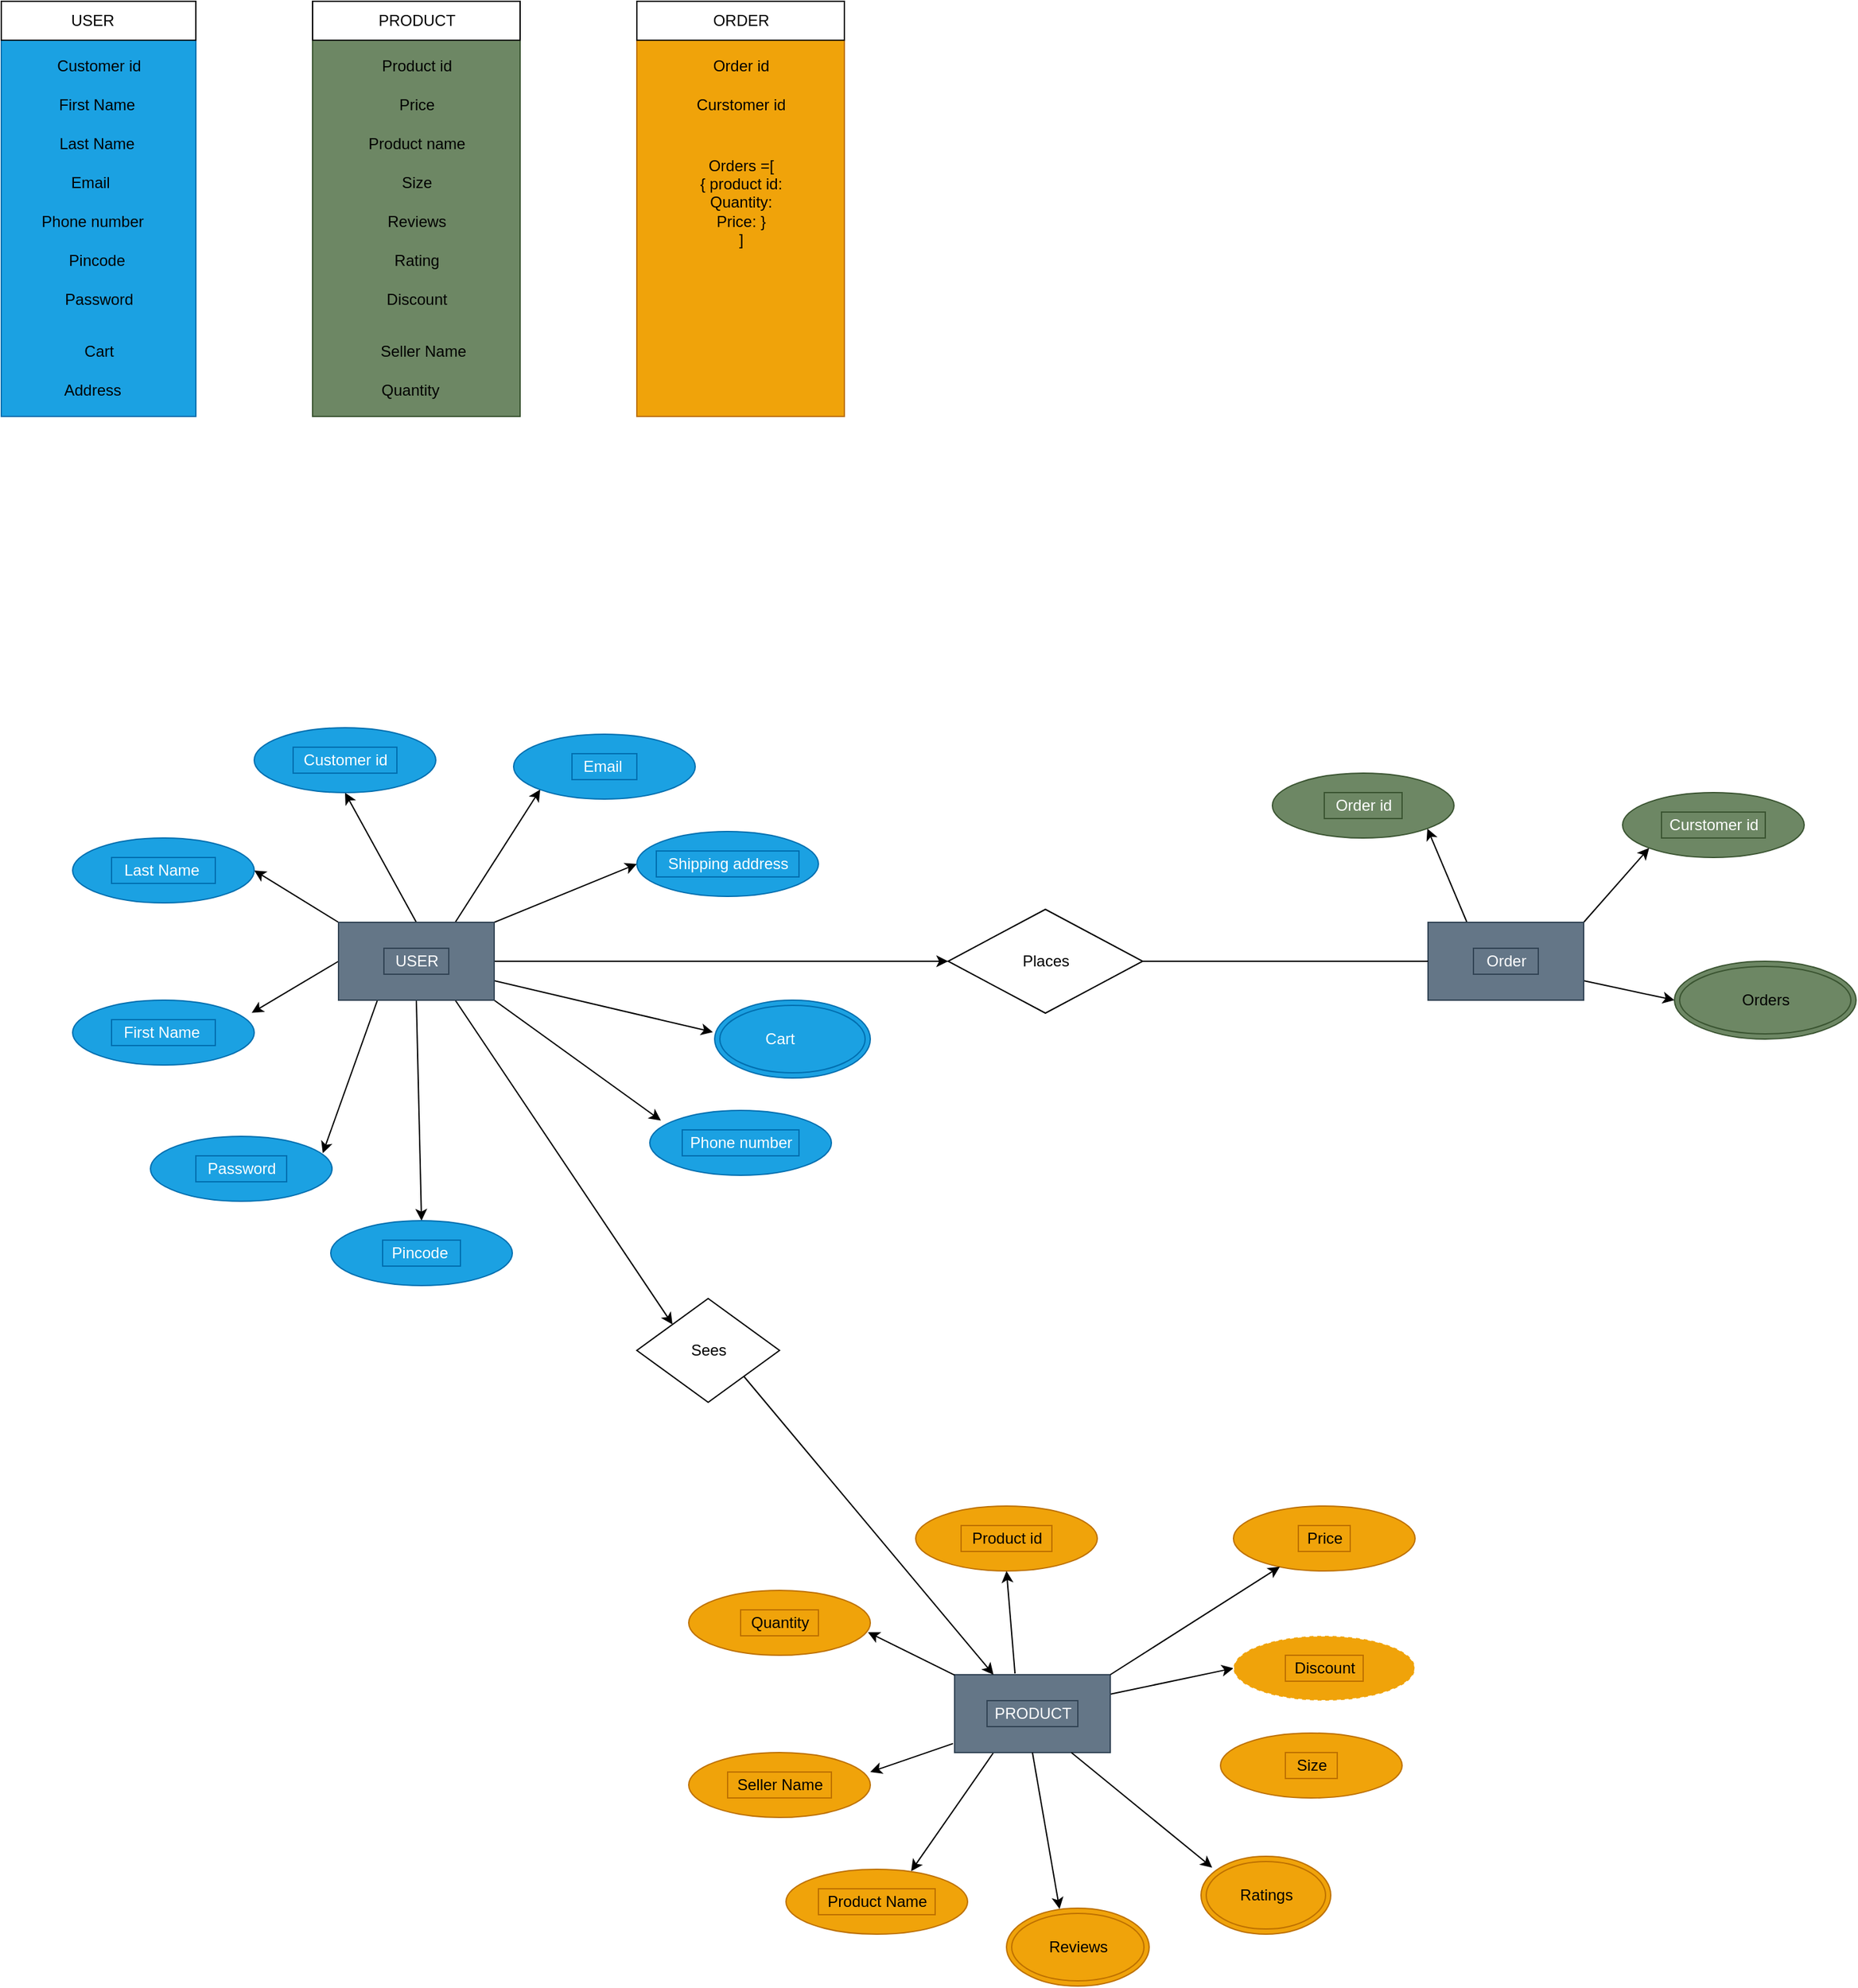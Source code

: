 <mxfile>
    <diagram id="D5lTm2183r1GBD4SMA7q" name="Page-1">
        <mxGraphModel dx="1600" dy="1044" grid="1" gridSize="10" guides="1" tooltips="1" connect="1" arrows="1" fold="1" page="1" pageScale="1" pageWidth="827" pageHeight="1169" math="0" shadow="0">
            <root>
                <mxCell id="0"/>
                <mxCell id="1" parent="0"/>
                <mxCell id="2" value="" style="whiteSpace=wrap;html=1;fillColor=#1ba1e2;strokeColor=#006EAF;fontColor=#ffffff;" vertex="1" parent="1">
                    <mxGeometry x="20" y="80" width="150" height="290" as="geometry"/>
                </mxCell>
                <mxCell id="3" value="Customer id" style="text;html=1;resizable=0;autosize=1;align=center;verticalAlign=middle;points=[];fillColor=none;strokeColor=none;rounded=0;" vertex="1" parent="1">
                    <mxGeometry x="55" y="90" width="80" height="20" as="geometry"/>
                </mxCell>
                <mxCell id="4" value="First Name&amp;nbsp;" style="text;html=1;resizable=0;autosize=1;align=center;verticalAlign=middle;points=[];fillColor=none;strokeColor=none;rounded=0;" vertex="1" parent="1">
                    <mxGeometry x="55" y="120" width="80" height="20" as="geometry"/>
                </mxCell>
                <mxCell id="5" value="Last Name&amp;nbsp;" style="text;html=1;resizable=0;autosize=1;align=center;verticalAlign=middle;points=[];fillColor=none;strokeColor=none;rounded=0;" vertex="1" parent="1">
                    <mxGeometry x="55" y="150" width="80" height="20" as="geometry"/>
                </mxCell>
                <mxCell id="6" value="Email&amp;nbsp;" style="text;html=1;resizable=0;autosize=1;align=center;verticalAlign=middle;points=[];fillColor=none;strokeColor=none;rounded=0;" vertex="1" parent="1">
                    <mxGeometry x="65" y="180" width="50" height="20" as="geometry"/>
                </mxCell>
                <mxCell id="7" value="Phone number" style="text;html=1;resizable=0;autosize=1;align=center;verticalAlign=middle;points=[];fillColor=none;strokeColor=none;rounded=0;" vertex="1" parent="1">
                    <mxGeometry x="45" y="210" width="90" height="20" as="geometry"/>
                </mxCell>
                <mxCell id="8" value="Pincode&amp;nbsp;" style="text;html=1;resizable=0;autosize=1;align=center;verticalAlign=middle;points=[];fillColor=none;strokeColor=none;rounded=0;" vertex="1" parent="1">
                    <mxGeometry x="65" y="240" width="60" height="20" as="geometry"/>
                </mxCell>
                <mxCell id="9" value="Password" style="text;html=1;resizable=0;autosize=1;align=center;verticalAlign=middle;points=[];fillColor=none;strokeColor=none;rounded=0;" vertex="1" parent="1">
                    <mxGeometry x="60" y="270" width="70" height="20" as="geometry"/>
                </mxCell>
                <mxCell id="10" value="Cart" style="text;html=1;resizable=0;autosize=1;align=center;verticalAlign=middle;points=[];fillColor=none;strokeColor=none;rounded=0;" vertex="1" parent="1">
                    <mxGeometry x="75" y="310" width="40" height="20" as="geometry"/>
                </mxCell>
                <mxCell id="11" value="Address" style="text;html=1;resizable=0;autosize=1;align=center;verticalAlign=middle;points=[];fillColor=none;strokeColor=none;rounded=0;" vertex="1" parent="1">
                    <mxGeometry x="60" y="340" width="60" height="20" as="geometry"/>
                </mxCell>
                <mxCell id="12" value="" style="whiteSpace=wrap;html=1;fillColor=#6d8764;strokeColor=#3A5431;fontColor=#ffffff;" vertex="1" parent="1">
                    <mxGeometry x="260" y="80" width="160" height="290" as="geometry"/>
                </mxCell>
                <mxCell id="14" value="Product id" style="text;html=1;resizable=0;autosize=1;align=center;verticalAlign=middle;points=[];fillColor=none;strokeColor=none;rounded=0;" vertex="1" parent="1">
                    <mxGeometry x="305" y="90" width="70" height="20" as="geometry"/>
                </mxCell>
                <mxCell id="15" value="Price" style="text;html=1;resizable=0;autosize=1;align=center;verticalAlign=middle;points=[];fillColor=none;strokeColor=none;rounded=0;" vertex="1" parent="1">
                    <mxGeometry x="320" y="120" width="40" height="20" as="geometry"/>
                </mxCell>
                <mxCell id="16" value="Product name" style="text;html=1;resizable=0;autosize=1;align=center;verticalAlign=middle;points=[];fillColor=none;strokeColor=none;rounded=0;" vertex="1" parent="1">
                    <mxGeometry x="295" y="150" width="90" height="20" as="geometry"/>
                </mxCell>
                <mxCell id="17" value="Size" style="text;html=1;resizable=0;autosize=1;align=center;verticalAlign=middle;points=[];fillColor=none;strokeColor=none;rounded=0;" vertex="1" parent="1">
                    <mxGeometry x="320" y="180" width="40" height="20" as="geometry"/>
                </mxCell>
                <mxCell id="18" value="Reviews" style="text;html=1;resizable=0;autosize=1;align=center;verticalAlign=middle;points=[];fillColor=none;strokeColor=none;rounded=0;" vertex="1" parent="1">
                    <mxGeometry x="310" y="210" width="60" height="20" as="geometry"/>
                </mxCell>
                <mxCell id="20" value="Rating" style="text;html=1;resizable=0;autosize=1;align=center;verticalAlign=middle;points=[];fillColor=none;strokeColor=none;rounded=0;" vertex="1" parent="1">
                    <mxGeometry x="315" y="240" width="50" height="20" as="geometry"/>
                </mxCell>
                <mxCell id="21" value="Discount" style="text;html=1;resizable=0;autosize=1;align=center;verticalAlign=middle;points=[];fillColor=none;strokeColor=none;rounded=0;" vertex="1" parent="1">
                    <mxGeometry x="310" y="270" width="60" height="20" as="geometry"/>
                </mxCell>
                <mxCell id="22" value="Seller Name" style="text;html=1;resizable=0;autosize=1;align=center;verticalAlign=middle;points=[];fillColor=none;strokeColor=none;rounded=0;" vertex="1" parent="1">
                    <mxGeometry x="305" y="310" width="80" height="20" as="geometry"/>
                </mxCell>
                <mxCell id="23" value="Quantity" style="text;html=1;resizable=0;autosize=1;align=center;verticalAlign=middle;points=[];fillColor=none;strokeColor=none;rounded=0;" vertex="1" parent="1">
                    <mxGeometry x="305" y="340" width="60" height="20" as="geometry"/>
                </mxCell>
                <mxCell id="24" value="" style="whiteSpace=wrap;html=1;" vertex="1" parent="1">
                    <mxGeometry x="20" y="50" width="150" height="30" as="geometry"/>
                </mxCell>
                <mxCell id="25" value="" style="whiteSpace=wrap;html=1;" vertex="1" parent="1">
                    <mxGeometry x="260" y="50" width="160" height="30" as="geometry"/>
                </mxCell>
                <mxCell id="26" value="" style="whiteSpace=wrap;html=1;fillColor=#f0a30a;strokeColor=#BD7000;fontColor=#000000;" vertex="1" parent="1">
                    <mxGeometry x="510" y="80" width="160" height="290" as="geometry"/>
                </mxCell>
                <mxCell id="27" value="Order id" style="text;html=1;resizable=0;autosize=1;align=center;verticalAlign=middle;points=[];fillColor=none;strokeColor=none;rounded=0;" vertex="1" parent="1">
                    <mxGeometry x="560" y="90" width="60" height="20" as="geometry"/>
                </mxCell>
                <mxCell id="28" value="Curstomer id" style="text;html=1;resizable=0;autosize=1;align=center;verticalAlign=middle;points=[];fillColor=none;strokeColor=none;rounded=0;" vertex="1" parent="1">
                    <mxGeometry x="550" y="120" width="80" height="20" as="geometry"/>
                </mxCell>
                <mxCell id="36" value="" style="whiteSpace=wrap;html=1;" vertex="1" parent="1">
                    <mxGeometry x="510" y="50" width="160" height="30" as="geometry"/>
                </mxCell>
                <mxCell id="37" value="Orders =[&lt;br&gt;{ product id:&lt;br&gt;Quantity:&lt;br&gt;Price: }&lt;br&gt;]" style="text;html=1;resizable=0;autosize=1;align=center;verticalAlign=middle;points=[];fillColor=none;strokeColor=none;rounded=0;" vertex="1" parent="1">
                    <mxGeometry x="550" y="170" width="80" height="70" as="geometry"/>
                </mxCell>
                <mxCell id="38" value="USER" style="text;html=1;resizable=0;autosize=1;align=center;verticalAlign=middle;points=[];fillColor=none;strokeColor=none;rounded=0;" vertex="1" parent="1">
                    <mxGeometry x="65" y="55" width="50" height="20" as="geometry"/>
                </mxCell>
                <mxCell id="40" value="PRODUCT" style="text;html=1;resizable=0;autosize=1;align=center;verticalAlign=middle;points=[];fillColor=none;strokeColor=none;rounded=0;" vertex="1" parent="1">
                    <mxGeometry x="305" y="55" width="70" height="20" as="geometry"/>
                </mxCell>
                <mxCell id="41" value="ORDER" style="text;html=1;resizable=0;autosize=1;align=center;verticalAlign=middle;points=[];fillColor=none;strokeColor=none;rounded=0;" vertex="1" parent="1">
                    <mxGeometry x="560" y="55" width="60" height="20" as="geometry"/>
                </mxCell>
                <mxCell id="137" style="edgeStyle=none;rounded=0;orthogonalLoop=1;jettySize=auto;html=1;exitX=0.75;exitY=1;exitDx=0;exitDy=0;entryX=0;entryY=0;entryDx=0;entryDy=0;" edge="1" parent="1" source="42" target="134">
                    <mxGeometry relative="1" as="geometry"/>
                </mxCell>
                <mxCell id="139" style="edgeStyle=none;rounded=0;orthogonalLoop=1;jettySize=auto;html=1;exitX=1;exitY=0.5;exitDx=0;exitDy=0;entryX=0;entryY=0.5;entryDx=0;entryDy=0;" edge="1" parent="1" source="42" target="105">
                    <mxGeometry relative="1" as="geometry"/>
                </mxCell>
                <mxCell id="140" style="edgeStyle=none;rounded=0;orthogonalLoop=1;jettySize=auto;html=1;exitX=0.25;exitY=1;exitDx=0;exitDy=0;entryX=0.949;entryY=0.259;entryDx=0;entryDy=0;entryPerimeter=0;" edge="1" parent="1" source="42" target="46">
                    <mxGeometry relative="1" as="geometry"/>
                </mxCell>
                <mxCell id="141" style="edgeStyle=none;rounded=0;orthogonalLoop=1;jettySize=auto;html=1;exitX=0.5;exitY=1;exitDx=0;exitDy=0;entryX=0.5;entryY=0;entryDx=0;entryDy=0;" edge="1" parent="1" source="42" target="44">
                    <mxGeometry relative="1" as="geometry"/>
                </mxCell>
                <mxCell id="142" style="edgeStyle=none;rounded=0;orthogonalLoop=1;jettySize=auto;html=1;exitX=0;exitY=0.5;exitDx=0;exitDy=0;entryX=0.986;entryY=0.196;entryDx=0;entryDy=0;entryPerimeter=0;" edge="1" parent="1" source="42" target="48">
                    <mxGeometry relative="1" as="geometry"/>
                </mxCell>
                <mxCell id="143" style="edgeStyle=none;rounded=0;orthogonalLoop=1;jettySize=auto;html=1;exitX=0;exitY=0;exitDx=0;exitDy=0;entryX=1;entryY=0.5;entryDx=0;entryDy=0;" edge="1" parent="1" source="42" target="52">
                    <mxGeometry relative="1" as="geometry"/>
                </mxCell>
                <mxCell id="144" style="edgeStyle=none;rounded=0;orthogonalLoop=1;jettySize=auto;html=1;exitX=0.5;exitY=0;exitDx=0;exitDy=0;entryX=0.5;entryY=1;entryDx=0;entryDy=0;" edge="1" parent="1" source="42" target="50">
                    <mxGeometry relative="1" as="geometry"/>
                </mxCell>
                <mxCell id="145" style="edgeStyle=none;rounded=0;orthogonalLoop=1;jettySize=auto;html=1;exitX=0.75;exitY=0;exitDx=0;exitDy=0;entryX=0;entryY=1;entryDx=0;entryDy=0;" edge="1" parent="1" source="42" target="54">
                    <mxGeometry relative="1" as="geometry"/>
                </mxCell>
                <mxCell id="146" style="edgeStyle=none;rounded=0;orthogonalLoop=1;jettySize=auto;html=1;exitX=1;exitY=0;exitDx=0;exitDy=0;entryX=0;entryY=0.5;entryDx=0;entryDy=0;" edge="1" parent="1" source="42" target="63">
                    <mxGeometry relative="1" as="geometry"/>
                </mxCell>
                <mxCell id="147" style="edgeStyle=none;rounded=0;orthogonalLoop=1;jettySize=auto;html=1;exitX=1;exitY=0.75;exitDx=0;exitDy=0;entryX=-0.01;entryY=0.292;entryDx=0;entryDy=0;entryPerimeter=0;" edge="1" parent="1" source="42">
                    <mxGeometry relative="1" as="geometry">
                        <mxPoint x="568.6" y="844.6" as="targetPoint"/>
                    </mxGeometry>
                </mxCell>
                <mxCell id="149" style="edgeStyle=none;rounded=0;orthogonalLoop=1;jettySize=auto;html=1;exitX=1;exitY=1;exitDx=0;exitDy=0;entryX=0.061;entryY=0.155;entryDx=0;entryDy=0;entryPerimeter=0;" edge="1" parent="1" source="42" target="61">
                    <mxGeometry relative="1" as="geometry"/>
                </mxCell>
                <mxCell id="42" value="" style="whiteSpace=wrap;html=1;fillColor=#647687;strokeColor=#314354;fontColor=#ffffff;" vertex="1" parent="1">
                    <mxGeometry x="280" y="760" width="120" height="60" as="geometry"/>
                </mxCell>
                <mxCell id="43" value="USER" style="text;html=1;resizable=0;autosize=1;align=center;verticalAlign=middle;points=[];fillColor=#647687;strokeColor=#314354;rounded=0;fontColor=#ffffff;" vertex="1" parent="1">
                    <mxGeometry x="315" y="780" width="50" height="20" as="geometry"/>
                </mxCell>
                <mxCell id="44" value="" style="ellipse;whiteSpace=wrap;html=1;fillColor=#1ba1e2;strokeColor=#006EAF;fontColor=#ffffff;" vertex="1" parent="1">
                    <mxGeometry x="274" y="990" width="140" height="50" as="geometry"/>
                </mxCell>
                <mxCell id="45" value="Pincode&amp;nbsp;" style="text;html=1;resizable=0;autosize=1;align=center;verticalAlign=middle;points=[];fillColor=#1ba1e2;strokeColor=#006EAF;rounded=0;fontColor=#ffffff;" vertex="1" parent="1">
                    <mxGeometry x="314" y="1005" width="60" height="20" as="geometry"/>
                </mxCell>
                <mxCell id="46" value="" style="ellipse;whiteSpace=wrap;html=1;fillColor=#1ba1e2;strokeColor=#006EAF;fontColor=#ffffff;" vertex="1" parent="1">
                    <mxGeometry x="135" y="925" width="140" height="50" as="geometry"/>
                </mxCell>
                <mxCell id="47" value="Password" style="text;html=1;resizable=0;autosize=1;align=center;verticalAlign=middle;points=[];fillColor=#1ba1e2;strokeColor=#006EAF;rounded=0;fontColor=#ffffff;" vertex="1" parent="1">
                    <mxGeometry x="170" y="940" width="70" height="20" as="geometry"/>
                </mxCell>
                <mxCell id="48" value="" style="ellipse;whiteSpace=wrap;html=1;fillColor=#1ba1e2;strokeColor=#006EAF;fontColor=#ffffff;" vertex="1" parent="1">
                    <mxGeometry x="75" y="820" width="140" height="50" as="geometry"/>
                </mxCell>
                <mxCell id="50" value="" style="ellipse;whiteSpace=wrap;html=1;fillColor=#1ba1e2;strokeColor=#006EAF;fontColor=#ffffff;" vertex="1" parent="1">
                    <mxGeometry x="215" y="610" width="140" height="50" as="geometry"/>
                </mxCell>
                <mxCell id="51" value="Customer id" style="text;html=1;resizable=0;autosize=1;align=center;verticalAlign=middle;points=[];fillColor=#1ba1e2;strokeColor=#006EAF;rounded=0;fontColor=#ffffff;" vertex="1" parent="1">
                    <mxGeometry x="245" y="625" width="80" height="20" as="geometry"/>
                </mxCell>
                <mxCell id="52" value="" style="ellipse;whiteSpace=wrap;html=1;fillColor=#1ba1e2;strokeColor=#006EAF;fontColor=#ffffff;" vertex="1" parent="1">
                    <mxGeometry x="75" y="695" width="140" height="50" as="geometry"/>
                </mxCell>
                <mxCell id="53" value="Last Name&amp;nbsp;" style="text;html=1;resizable=0;autosize=1;align=center;verticalAlign=middle;points=[];fillColor=#1ba1e2;strokeColor=#006EAF;rounded=0;fontColor=#ffffff;" vertex="1" parent="1">
                    <mxGeometry x="105" y="710" width="80" height="20" as="geometry"/>
                </mxCell>
                <mxCell id="54" value="" style="ellipse;whiteSpace=wrap;html=1;fillColor=#1ba1e2;strokeColor=#006EAF;fontColor=#ffffff;" vertex="1" parent="1">
                    <mxGeometry x="415" y="615" width="140" height="50" as="geometry"/>
                </mxCell>
                <mxCell id="55" value="Email&amp;nbsp;" style="text;html=1;resizable=0;autosize=1;align=center;verticalAlign=middle;points=[];fillColor=#1ba1e2;strokeColor=#006EAF;rounded=0;fontColor=#ffffff;" vertex="1" parent="1">
                    <mxGeometry x="460" y="630" width="50" height="20" as="geometry"/>
                </mxCell>
                <mxCell id="58" value="First Name&amp;nbsp;" style="text;html=1;resizable=0;autosize=1;align=center;verticalAlign=middle;points=[];fillColor=#1ba1e2;strokeColor=#006EAF;rounded=0;fontColor=#ffffff;" vertex="1" parent="1">
                    <mxGeometry x="105" y="835" width="80" height="20" as="geometry"/>
                </mxCell>
                <mxCell id="61" value="" style="ellipse;whiteSpace=wrap;html=1;fillColor=#1ba1e2;strokeColor=#006EAF;fontColor=#ffffff;" vertex="1" parent="1">
                    <mxGeometry x="520" y="905" width="140" height="50" as="geometry"/>
                </mxCell>
                <mxCell id="62" value="Phone number" style="text;html=1;resizable=0;autosize=1;align=center;verticalAlign=middle;points=[];fillColor=#1ba1e2;strokeColor=#006EAF;rounded=0;fontColor=#ffffff;" vertex="1" parent="1">
                    <mxGeometry x="545" y="920" width="90" height="20" as="geometry"/>
                </mxCell>
                <mxCell id="63" value="" style="ellipse;whiteSpace=wrap;html=1;fillColor=#1ba1e2;strokeColor=#006EAF;fontColor=#ffffff;" vertex="1" parent="1">
                    <mxGeometry x="510" y="690" width="140" height="50" as="geometry"/>
                </mxCell>
                <mxCell id="64" value="Shipping address" style="text;html=1;resizable=0;autosize=1;align=center;verticalAlign=middle;points=[];fillColor=#1ba1e2;strokeColor=#006EAF;rounded=0;fontColor=#ffffff;" vertex="1" parent="1">
                    <mxGeometry x="525" y="705" width="110" height="20" as="geometry"/>
                </mxCell>
                <mxCell id="156" style="edgeStyle=none;rounded=0;orthogonalLoop=1;jettySize=auto;html=1;exitX=0.25;exitY=1;exitDx=0;exitDy=0;entryX=0.689;entryY=0.029;entryDx=0;entryDy=0;entryPerimeter=0;" edge="1" parent="1" source="65" target="83">
                    <mxGeometry relative="1" as="geometry"/>
                </mxCell>
                <mxCell id="157" style="edgeStyle=none;rounded=0;orthogonalLoop=1;jettySize=auto;html=1;exitX=1;exitY=0.25;exitDx=0;exitDy=0;entryX=0;entryY=0.5;entryDx=0;entryDy=0;" edge="1" parent="1" source="65" target="69">
                    <mxGeometry relative="1" as="geometry"/>
                </mxCell>
                <mxCell id="65" value="" style="whiteSpace=wrap;html=1;fillColor=#647687;strokeColor=#314354;fontColor=#ffffff;" vertex="1" parent="1">
                    <mxGeometry x="755" y="1340" width="120" height="60" as="geometry"/>
                </mxCell>
                <mxCell id="66" value="PRODUCT" style="text;html=1;resizable=0;autosize=1;align=center;verticalAlign=middle;points=[];fillColor=#647687;strokeColor=#314354;rounded=0;fontColor=#ffffff;" vertex="1" parent="1">
                    <mxGeometry x="780" y="1360" width="70" height="20" as="geometry"/>
                </mxCell>
                <mxCell id="69" value="" style="ellipse;whiteSpace=wrap;html=1;fillColor=#f0a30a;fontColor=#000000;dashed=1;strokeColor=#FFFFFF;" vertex="1" parent="1">
                    <mxGeometry x="970" y="1310" width="140" height="50" as="geometry"/>
                </mxCell>
                <mxCell id="70" value="Discount" style="text;html=1;resizable=0;autosize=1;align=center;verticalAlign=middle;points=[];fillColor=#f0a30a;strokeColor=#BD7000;rounded=0;fontColor=#000000;" vertex="1" parent="1">
                    <mxGeometry x="1010" y="1325" width="60" height="20" as="geometry"/>
                </mxCell>
                <mxCell id="71" value="" style="ellipse;whiteSpace=wrap;html=1;fillColor=#f0a30a;strokeColor=#BD7000;fontColor=#000000;" vertex="1" parent="1">
                    <mxGeometry x="550" y="1400" width="140" height="50" as="geometry"/>
                </mxCell>
                <mxCell id="72" value="" style="ellipse;whiteSpace=wrap;html=1;fillColor=#f0a30a;strokeColor=#BD7000;fontColor=#000000;" vertex="1" parent="1">
                    <mxGeometry x="725" y="1210" width="140" height="50" as="geometry"/>
                </mxCell>
                <mxCell id="73" value="Product id" style="text;html=1;resizable=0;autosize=1;align=center;verticalAlign=middle;points=[];fillColor=#f0a30a;strokeColor=#BD7000;rounded=0;fontColor=#000000;" vertex="1" parent="1">
                    <mxGeometry x="760" y="1225" width="70" height="20" as="geometry"/>
                </mxCell>
                <mxCell id="74" value="" style="ellipse;whiteSpace=wrap;html=1;fillColor=#f0a30a;strokeColor=#BD7000;fontColor=#000000;" vertex="1" parent="1">
                    <mxGeometry x="550" y="1275" width="140" height="50" as="geometry"/>
                </mxCell>
                <mxCell id="75" value="Quantity" style="text;html=1;resizable=0;autosize=1;align=center;verticalAlign=middle;points=[];fillColor=#f0a30a;strokeColor=#BD7000;rounded=0;fontColor=#000000;" vertex="1" parent="1">
                    <mxGeometry x="590" y="1290" width="60" height="20" as="geometry"/>
                </mxCell>
                <mxCell id="76" value="" style="ellipse;whiteSpace=wrap;html=1;fillColor=#f0a30a;strokeColor=#BD7000;fontColor=#000000;" vertex="1" parent="1">
                    <mxGeometry x="970" y="1210" width="140" height="50" as="geometry"/>
                </mxCell>
                <mxCell id="77" value="Price" style="text;html=1;resizable=0;autosize=1;align=center;verticalAlign=middle;points=[];fillColor=#f0a30a;strokeColor=#BD7000;rounded=0;fontColor=#000000;" vertex="1" parent="1">
                    <mxGeometry x="1020" y="1225" width="40" height="20" as="geometry"/>
                </mxCell>
                <mxCell id="78" value="" style="ellipse;whiteSpace=wrap;html=1;fillColor=#f0a30a;strokeColor=#BD7000;fontColor=#000000;" vertex="1" parent="1">
                    <mxGeometry x="960" y="1385" width="140" height="50" as="geometry"/>
                </mxCell>
                <mxCell id="79" value="Size" style="text;html=1;resizable=0;autosize=1;align=center;verticalAlign=middle;points=[];fillColor=#f0a30a;strokeColor=#BD7000;rounded=0;fontColor=#000000;" vertex="1" parent="1">
                    <mxGeometry x="1010" y="1400" width="40" height="20" as="geometry"/>
                </mxCell>
                <mxCell id="80" value="Seller Name" style="text;html=1;resizable=0;autosize=1;align=center;verticalAlign=middle;points=[];fillColor=#f0a30a;strokeColor=#BD7000;rounded=0;fontColor=#000000;" vertex="1" parent="1">
                    <mxGeometry x="580" y="1415" width="80" height="20" as="geometry"/>
                </mxCell>
                <mxCell id="83" value="" style="ellipse;whiteSpace=wrap;html=1;fillColor=#f0a30a;strokeColor=#BD7000;fontColor=#000000;" vertex="1" parent="1">
                    <mxGeometry x="625" y="1490" width="140" height="50" as="geometry"/>
                </mxCell>
                <mxCell id="84" value="Product Name" style="text;html=1;resizable=0;autosize=1;align=center;verticalAlign=middle;points=[];fillColor=#f0a30a;strokeColor=#BD7000;rounded=0;fontColor=#000000;" vertex="1" parent="1">
                    <mxGeometry x="650" y="1505" width="90" height="20" as="geometry"/>
                </mxCell>
                <mxCell id="150" style="edgeStyle=none;rounded=0;orthogonalLoop=1;jettySize=auto;html=1;exitX=0.25;exitY=0;exitDx=0;exitDy=0;entryX=1;entryY=1;entryDx=0;entryDy=0;" edge="1" parent="1" source="85" target="92">
                    <mxGeometry relative="1" as="geometry"/>
                </mxCell>
                <mxCell id="151" style="edgeStyle=none;rounded=0;orthogonalLoop=1;jettySize=auto;html=1;exitX=1;exitY=0;exitDx=0;exitDy=0;entryX=0;entryY=1;entryDx=0;entryDy=0;" edge="1" parent="1" source="85" target="96">
                    <mxGeometry relative="1" as="geometry"/>
                </mxCell>
                <mxCell id="152" style="edgeStyle=none;rounded=0;orthogonalLoop=1;jettySize=auto;html=1;exitX=1;exitY=0.75;exitDx=0;exitDy=0;entryX=0;entryY=0.5;entryDx=0;entryDy=0;" edge="1" parent="1" source="85" target="132">
                    <mxGeometry relative="1" as="geometry"/>
                </mxCell>
                <mxCell id="85" value="" style="whiteSpace=wrap;html=1;fillColor=#647687;strokeColor=#314354;fontColor=#ffffff;" vertex="1" parent="1">
                    <mxGeometry x="1120" y="760" width="120" height="60" as="geometry"/>
                </mxCell>
                <mxCell id="86" value="Order" style="text;html=1;resizable=0;autosize=1;align=center;verticalAlign=middle;points=[];fillColor=#647687;strokeColor=#314354;rounded=0;fontColor=#ffffff;" vertex="1" parent="1">
                    <mxGeometry x="1155" y="780" width="50" height="20" as="geometry"/>
                </mxCell>
                <mxCell id="92" value="" style="ellipse;whiteSpace=wrap;html=1;fillColor=#6d8764;strokeColor=#3A5431;fontColor=#ffffff;" vertex="1" parent="1">
                    <mxGeometry x="1000" y="645" width="140" height="50" as="geometry"/>
                </mxCell>
                <mxCell id="93" value="Order id" style="text;html=1;resizable=0;autosize=1;align=center;verticalAlign=middle;points=[];fillColor=#6d8764;strokeColor=#3A5431;rounded=0;fontColor=#ffffff;" vertex="1" parent="1">
                    <mxGeometry x="1040" y="660" width="60" height="20" as="geometry"/>
                </mxCell>
                <mxCell id="96" value="" style="ellipse;whiteSpace=wrap;html=1;fillColor=#6d8764;strokeColor=#3A5431;fontColor=#ffffff;" vertex="1" parent="1">
                    <mxGeometry x="1270" y="660" width="140" height="50" as="geometry"/>
                </mxCell>
                <mxCell id="97" value="Curstomer id" style="text;html=1;resizable=0;autosize=1;align=center;verticalAlign=middle;points=[];fillColor=#6d8764;strokeColor=#3A5431;rounded=0;fontColor=#ffffff;" vertex="1" parent="1">
                    <mxGeometry x="1300" y="675" width="80" height="20" as="geometry"/>
                </mxCell>
                <mxCell id="105" value="" style="rhombus;whiteSpace=wrap;html=1;rotation=0;" vertex="1" parent="1">
                    <mxGeometry x="750" y="750" width="150" height="80" as="geometry"/>
                </mxCell>
                <mxCell id="106" value="Places" style="text;html=1;resizable=0;autosize=1;align=center;verticalAlign=middle;points=[];fillColor=none;strokeColor=none;rounded=0;rotation=0;" vertex="1" parent="1">
                    <mxGeometry x="800" y="780" width="50" height="20" as="geometry"/>
                </mxCell>
                <mxCell id="109" value="" style="ellipse;shape=doubleEllipse;whiteSpace=wrap;html=1;fillColor=#f0a30a;strokeColor=#BD7000;fontColor=#000000;" vertex="1" parent="1">
                    <mxGeometry x="795" y="1520" width="110" height="60" as="geometry"/>
                </mxCell>
                <mxCell id="110" value="&lt;font color=&quot;#000000&quot;&gt;Reviews&lt;/font&gt;" style="text;html=1;resizable=0;autosize=1;align=center;verticalAlign=middle;points=[];rounded=0;" vertex="1" parent="1">
                    <mxGeometry x="820" y="1540" width="60" height="20" as="geometry"/>
                </mxCell>
                <mxCell id="111" value="" style="ellipse;shape=doubleEllipse;whiteSpace=wrap;html=1;fillColor=#f0a30a;strokeColor=#BD7000;fontColor=#000000;" vertex="1" parent="1">
                    <mxGeometry x="945" y="1480" width="100" height="60" as="geometry"/>
                </mxCell>
                <mxCell id="112" value="&lt;span style=&quot;color: rgb(0 , 0 , 0)&quot;&gt;Ratings&lt;/span&gt;" style="text;html=1;resizable=0;autosize=1;align=center;verticalAlign=middle;points=[];fillColor=none;strokeColor=none;rounded=0;" vertex="1" parent="1">
                    <mxGeometry x="965" y="1500" width="60" height="20" as="geometry"/>
                </mxCell>
                <mxCell id="116" value="" style="endArrow=classic;html=1;entryX=1;entryY=0.3;entryDx=0;entryDy=0;entryPerimeter=0;exitX=-0.01;exitY=0.884;exitDx=0;exitDy=0;exitPerimeter=0;" edge="1" parent="1" source="65" target="71">
                    <mxGeometry width="50" height="50" relative="1" as="geometry">
                        <mxPoint x="770" y="1395" as="sourcePoint"/>
                        <mxPoint x="820" y="1345" as="targetPoint"/>
                    </mxGeometry>
                </mxCell>
                <mxCell id="117" value="" style="endArrow=classic;html=1;entryX=0.987;entryY=0.645;entryDx=0;entryDy=0;entryPerimeter=0;" edge="1" parent="1" source="65" target="74">
                    <mxGeometry width="50" height="50" relative="1" as="geometry">
                        <mxPoint x="770" y="1395" as="sourcePoint"/>
                        <mxPoint x="820" y="1345" as="targetPoint"/>
                    </mxGeometry>
                </mxCell>
                <mxCell id="118" value="" style="endArrow=classic;html=1;exitX=0.388;exitY=-0.015;exitDx=0;exitDy=0;exitPerimeter=0;entryX=0.5;entryY=1;entryDx=0;entryDy=0;" edge="1" parent="1" source="65" target="72">
                    <mxGeometry width="50" height="50" relative="1" as="geometry">
                        <mxPoint x="770" y="1395" as="sourcePoint"/>
                        <mxPoint x="800" y="1265" as="targetPoint"/>
                    </mxGeometry>
                </mxCell>
                <mxCell id="119" value="" style="endArrow=classic;html=1;exitX=1;exitY=0;exitDx=0;exitDy=0;" edge="1" parent="1" source="65" target="76">
                    <mxGeometry width="50" height="50" relative="1" as="geometry">
                        <mxPoint x="770" y="1395" as="sourcePoint"/>
                        <mxPoint x="820" y="1345" as="targetPoint"/>
                    </mxGeometry>
                </mxCell>
                <mxCell id="121" value="" style="endArrow=classic;html=1;entryX=0.086;entryY=0.145;entryDx=0;entryDy=0;entryPerimeter=0;exitX=0.75;exitY=1;exitDx=0;exitDy=0;" edge="1" parent="1" source="65" target="111">
                    <mxGeometry width="50" height="50" relative="1" as="geometry">
                        <mxPoint x="770" y="1395" as="sourcePoint"/>
                        <mxPoint x="820" y="1345" as="targetPoint"/>
                    </mxGeometry>
                </mxCell>
                <mxCell id="122" value="" style="endArrow=classic;html=1;entryX=0.372;entryY=0.01;entryDx=0;entryDy=0;entryPerimeter=0;exitX=0.5;exitY=1;exitDx=0;exitDy=0;" edge="1" parent="1" source="65" target="109">
                    <mxGeometry width="50" height="50" relative="1" as="geometry">
                        <mxPoint x="770" y="1395" as="sourcePoint"/>
                        <mxPoint x="820" y="1345" as="targetPoint"/>
                    </mxGeometry>
                </mxCell>
                <mxCell id="129" value="" style="endArrow=none;html=1;entryX=0;entryY=0.5;entryDx=0;entryDy=0;exitX=1;exitY=0.5;exitDx=0;exitDy=0;" edge="1" parent="1" source="105" target="85">
                    <mxGeometry width="50" height="50" relative="1" as="geometry">
                        <mxPoint x="800" y="890" as="sourcePoint"/>
                        <mxPoint x="850" y="840" as="targetPoint"/>
                    </mxGeometry>
                </mxCell>
                <mxCell id="132" value="" style="ellipse;shape=doubleEllipse;whiteSpace=wrap;html=1;fillColor=#6d8764;strokeColor=#3A5431;fontColor=#ffffff;" vertex="1" parent="1">
                    <mxGeometry x="1310" y="790" width="140" height="60" as="geometry"/>
                </mxCell>
                <mxCell id="133" value="Orders" style="text;html=1;resizable=0;autosize=1;align=center;verticalAlign=middle;points=[];fillColor=none;strokeColor=none;rounded=0;" vertex="1" parent="1">
                    <mxGeometry x="1355" y="810" width="50" height="20" as="geometry"/>
                </mxCell>
                <mxCell id="138" style="edgeStyle=none;rounded=0;orthogonalLoop=1;jettySize=auto;html=1;exitX=1;exitY=1;exitDx=0;exitDy=0;entryX=0.25;entryY=0;entryDx=0;entryDy=0;" edge="1" parent="1" source="134" target="65">
                    <mxGeometry relative="1" as="geometry"/>
                </mxCell>
                <mxCell id="134" value="" style="rhombus;whiteSpace=wrap;html=1;" vertex="1" parent="1">
                    <mxGeometry x="510" y="1050" width="110" height="80" as="geometry"/>
                </mxCell>
                <mxCell id="135" value="Sees" style="text;html=1;resizable=0;autosize=1;align=center;verticalAlign=middle;points=[];fillColor=none;strokeColor=none;rounded=0;" vertex="1" parent="1">
                    <mxGeometry x="545" y="1080" width="40" height="20" as="geometry"/>
                </mxCell>
                <mxCell id="153" value="" style="ellipse;shape=doubleEllipse;whiteSpace=wrap;html=1;fillColor=#1ba1e2;strokeColor=#006EAF;fontColor=#ffffff;" vertex="1" parent="1">
                    <mxGeometry x="570" y="820" width="120" height="60" as="geometry"/>
                </mxCell>
                <mxCell id="154" value="&lt;span style=&quot;color: rgb(255 , 255 , 255)&quot;&gt;Cart&lt;/span&gt;" style="text;html=1;resizable=0;autosize=1;align=center;verticalAlign=middle;points=[];fillColor=none;strokeColor=none;rounded=0;" vertex="1" parent="1">
                    <mxGeometry x="600" y="840" width="40" height="20" as="geometry"/>
                </mxCell>
            </root>
        </mxGraphModel>
    </diagram>
</mxfile>
